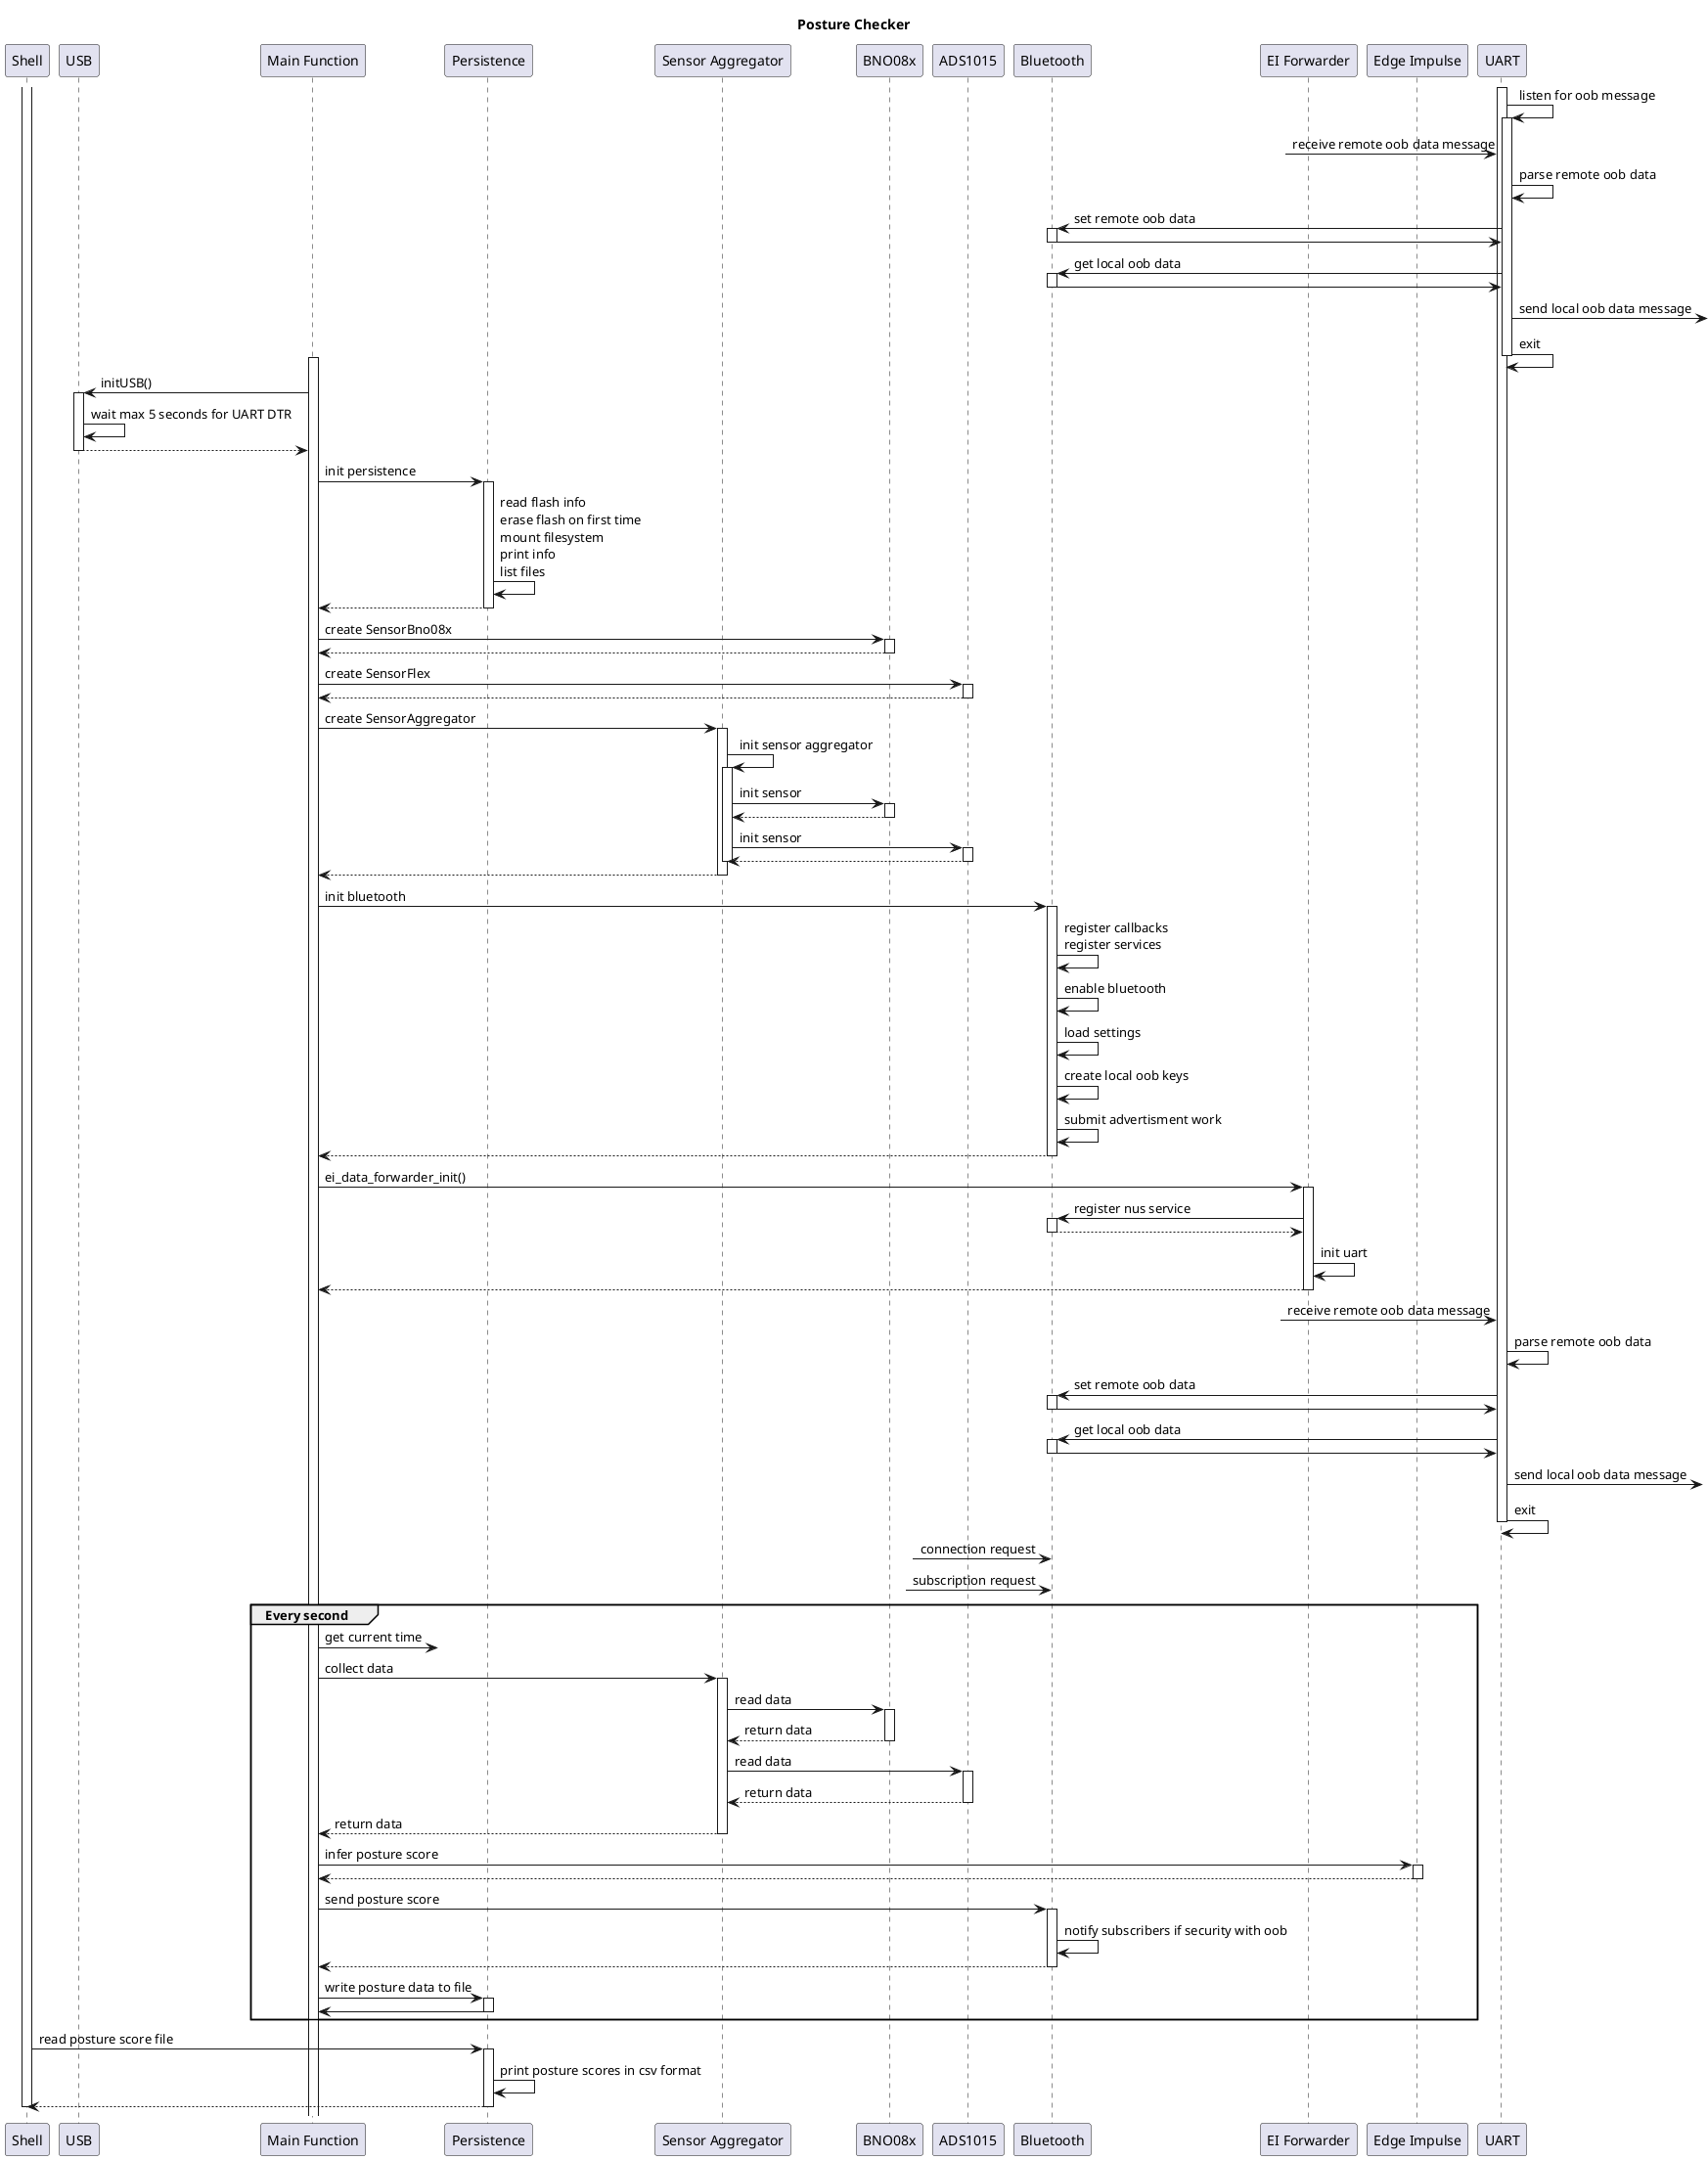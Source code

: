 @startuml

title Posture Checker

participant "Shell" as shell
participant "USB" as usb
participant "Main Function" as main
participant "Persistence" as pers
participant "Sensor Aggregator" as sensors
participant "BNO08x" as bno
participant "ADS1015" as adc
participant "Bluetooth" as bt
participant "EI Forwarder" as eif
participant "Edge Impulse" as ei
participant "UART" as uart

uart++
uart -> uart ++ : listen for oob message
?-> uart : receive remote oob data message
uart->uart : parse remote oob data
uart->bt ++: set remote oob data
bt->uart --
uart->bt ++: get local oob data
bt->uart --
uart->? : send local oob data message
uart->uart : exit
uart--


main ++
main -> usb ++ : initUSB()
usb -> usb : wait max 5 seconds for UART DTR
usb --> main --

main -> pers ++ : init persistence
pers -> pers : read flash info\nerase flash on first time\nmount filesystem\nprint info\nlist files
pers --> main --

main -> bno ++ : create SensorBno08x
bno --> main --
main -> adc ++ : create SensorFlex
adc --> main --
main -> sensors ++ : create SensorAggregator

sensors -> sensors ++ : init sensor aggregator
sensors -> bno ++ : init sensor
bno --> sensors --
sensors -> adc ++ : init sensor
adc --> sensors --
sensors --
sensors --> main --


main -> bt ++ : init bluetooth
bt -> bt : register callbacks\nregister services
bt -> bt : enable bluetooth
bt -> bt : load settings
bt -> bt : create local oob keys
bt -> bt : submit advertisment work
bt --> main --



main -> eif ++ : ei_data_forwarder_init()
eif -> bt ++ : register nus service
bt --> eif --
eif -> eif : init uart
eif --> main --

?-> uart : receive remote oob data message
uart->uart : parse remote oob data
uart->bt ++: set remote oob data
bt->uart --
uart->bt ++: get local oob data
bt->uart --
uart->? : send local oob data message
uart->uart : exit
uart--

?-> bt : connection request
?-> bt : subscription request

group Every second
    main ->?  : get current time
    main -> sensors ++ : collect data
    sensors -> bno ++ : read data
    bno --> sensors -- : return data
    sensors -> adc ++ : read data
    adc --> sensors -- : return data
    sensors --> main -- : return data
    main -> ei ++ : infer posture score
    ei --> main --
    main -> bt ++ : send posture score
    bt -> bt : notify subscribers if security with oob
    bt --> main --
    main -> pers ++ : write posture data to file
    pers -> main --
end

shell++
shell -> pers ++ : read posture score file
pers -> pers : print posture scores in csv format
pers --> shell --
shell --

@enduml
